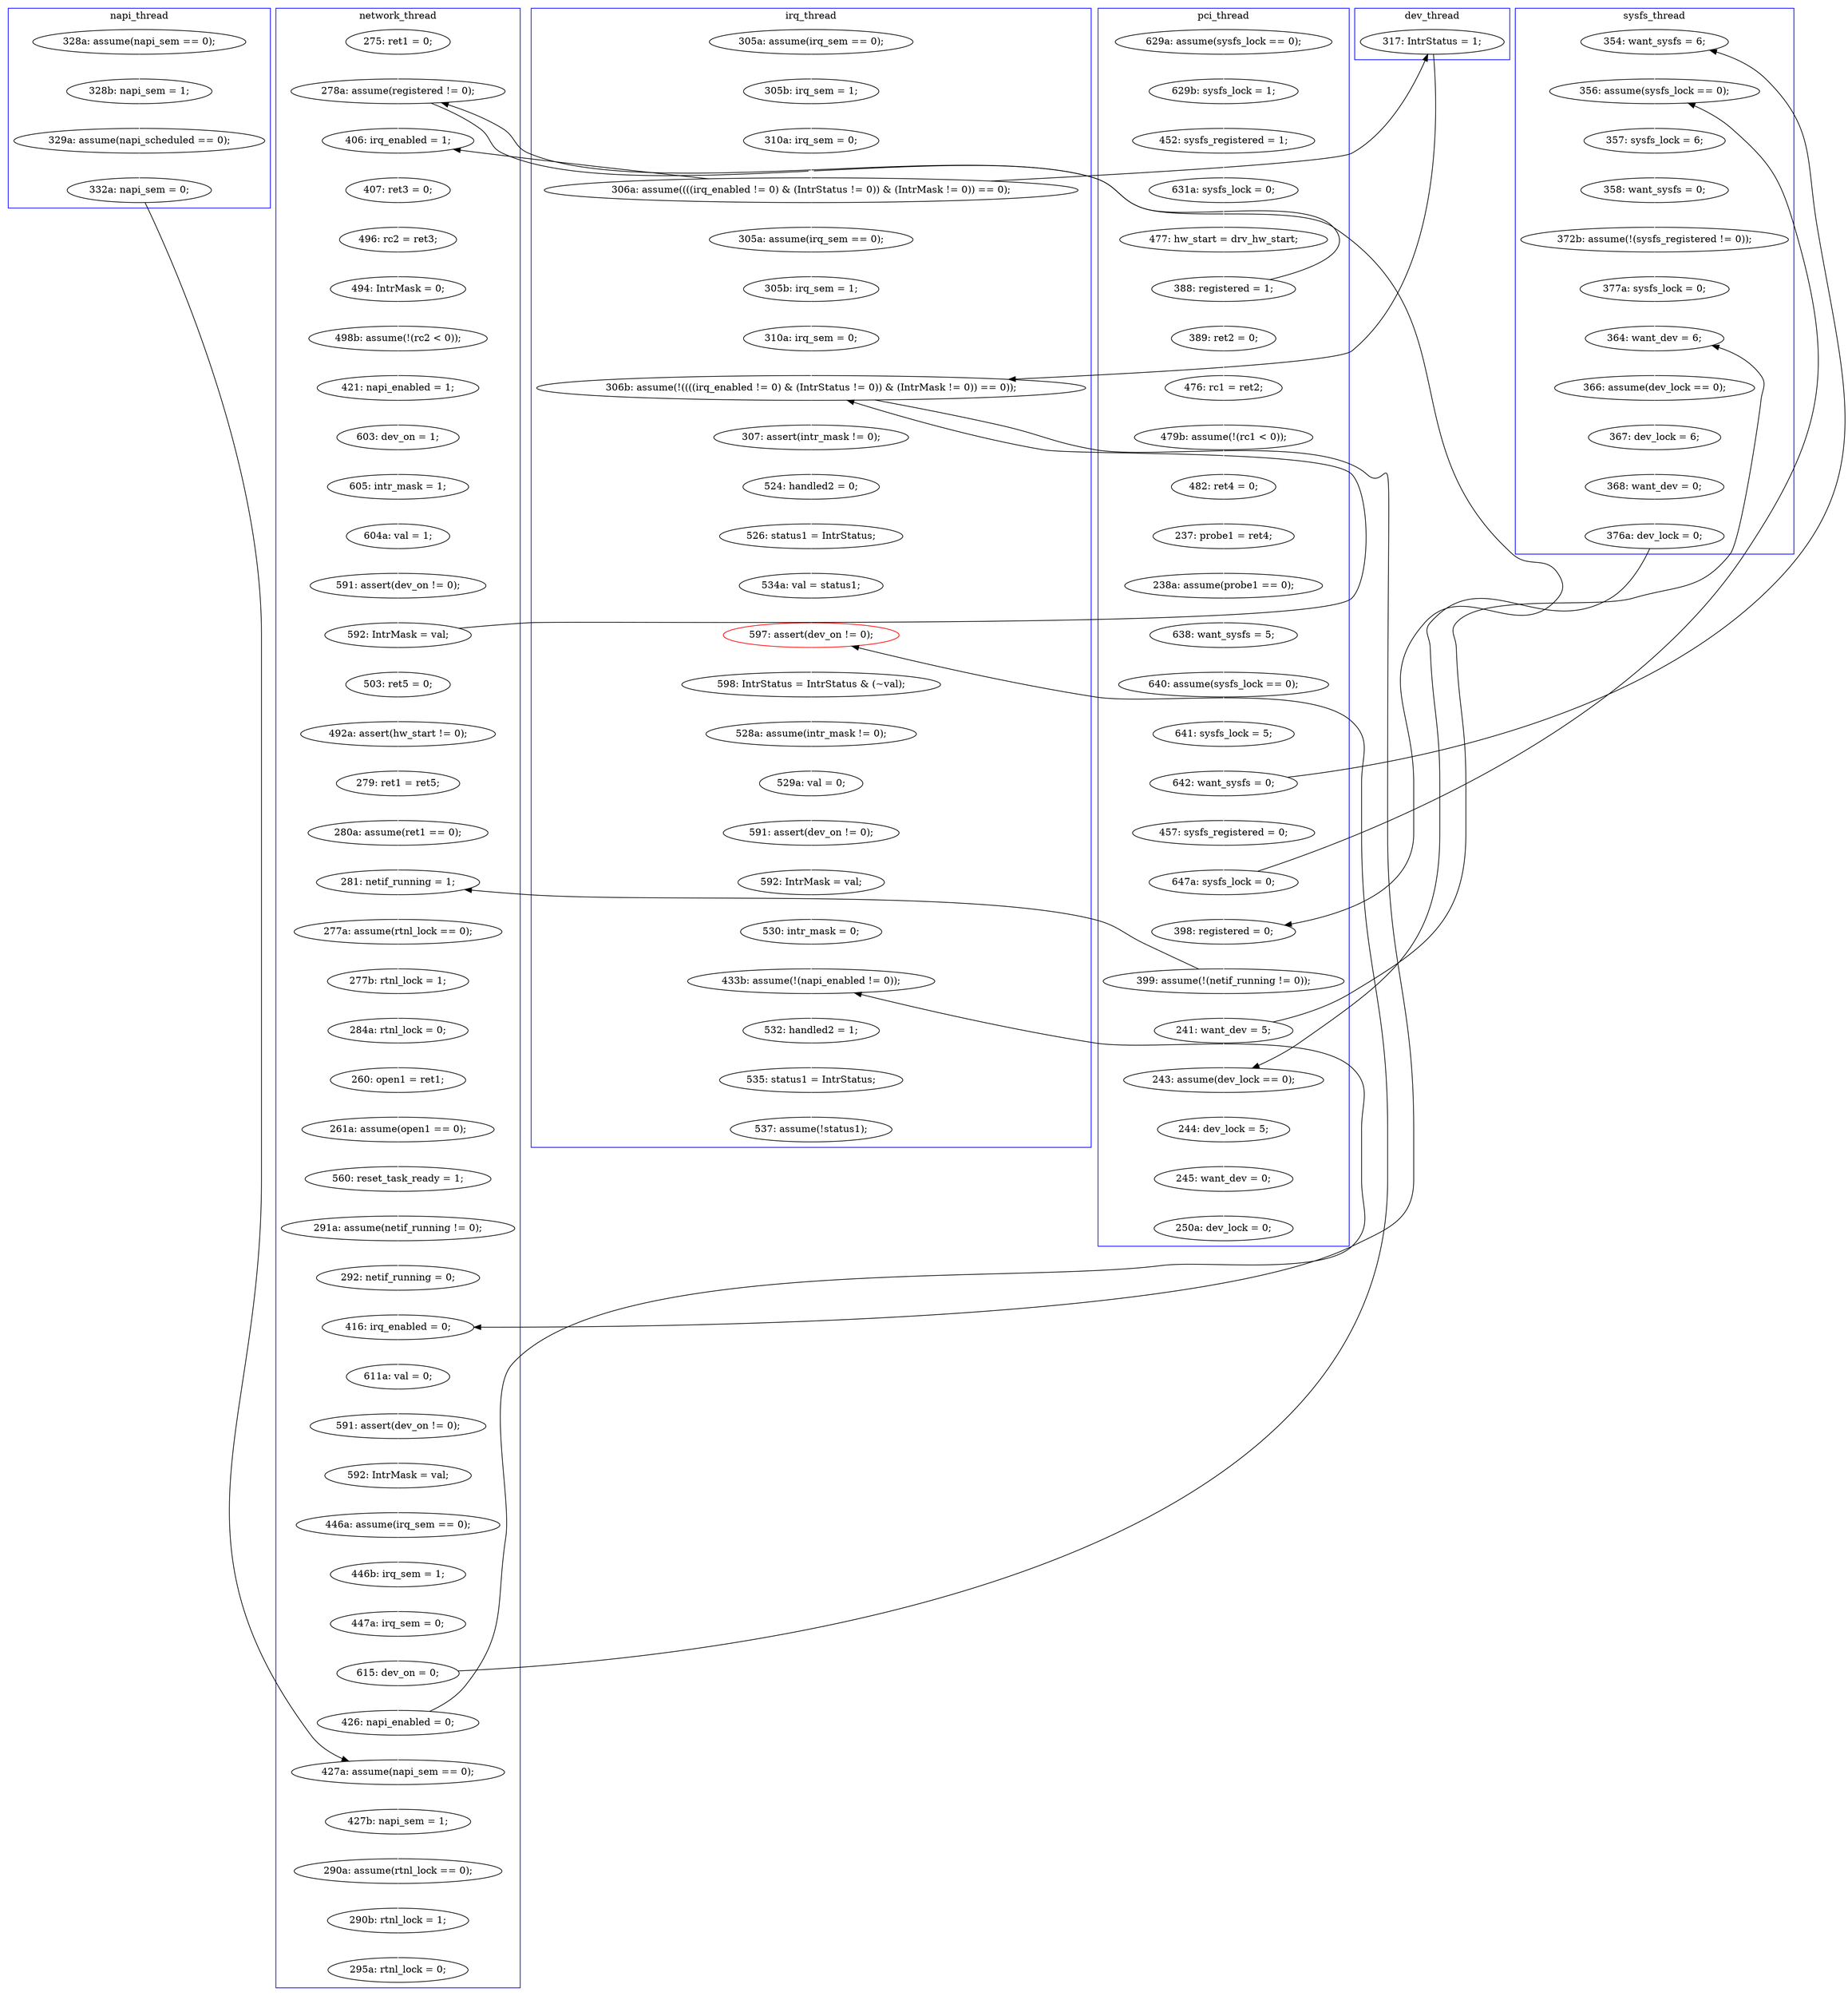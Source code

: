 digraph Counterexample {
	203 -> 204 [color = white, style = solid]
	204 -> 205 [color = white, style = solid]
	99 -> 100 [color = white, style = solid]
	165 -> 166 [color = white, style = solid]
	74 -> 77 [color = white, style = solid]
	134 -> 139 [color = black, style = solid, constraint = false]
	88 -> 98 [color = white, style = solid]
	235 -> 237 [color = white, style = solid]
	219 -> 220 [color = white, style = solid]
	150 -> 171 [color = black, style = solid, constraint = false]
	110 -> 114 [color = white, style = solid]
	213 -> 214 [color = white, style = solid]
	137 -> 171 [color = black, style = solid, constraint = false]
	67 -> 68 [color = white, style = solid]
	167 -> 168 [color = white, style = solid]
	154 -> 155 [color = white, style = solid]
	86 -> 106 [color = white, style = solid]
	186 -> 191 [color = white, style = solid]
	239 -> 240 [color = white, style = solid]
	247 -> 248 [color = white, style = solid]
	86 -> 119 [color = black, style = solid, constraint = false]
	133 -> 134 [color = white, style = solid]
	209 -> 214 [color = black, style = solid, constraint = false]
	150 -> 153 [color = white, style = solid]
	171 -> 227 [color = white, style = solid]
	153 -> 158 [color = white, style = solid]
	128 -> 131 [color = white, style = solid]
	68 -> 69 [color = white, style = solid]
	125 -> 128 [color = black, style = solid, constraint = false]
	67 -> 88 [color = black, style = solid, constraint = false]
	122 -> 123 [color = white, style = solid]
	146 -> 147 [color = white, style = solid]
	196 -> 209 [color = white, style = solid]
	62 -> 67 [color = white, style = solid]
	114 -> 115 [color = white, style = solid]
	207 -> 213 [color = white, style = solid]
	28 -> 29 [color = white, style = solid]
	60 -> 62 [color = white, style = solid]
	77 -> 83 [color = white, style = solid]
	85 -> 86 [color = white, style = solid]
	119 -> 121 [color = white, style = solid]
	127 -> 128 [color = white, style = solid]
	245 -> 247 [color = white, style = solid]
	72 -> 73 [color = white, style = solid]
	159 -> 162 [color = white, style = solid]
	73 -> 74 [color = white, style = solid]
	191 -> 195 [color = white, style = solid]
	162 -> 163 [color = white, style = solid]
	155 -> 196 [color = white, style = solid]
	83 -> 84 [color = white, style = solid]
	123 -> 126 [color = white, style = solid]
	147 -> 149 [color = white, style = solid]
	106 -> 110 [color = white, style = solid]
	98 -> 99 [color = white, style = solid]
	207 -> 239 [color = black, style = solid, constraint = false]
	205 -> 207 [color = white, style = solid]
	54 -> 55 [color = white, style = solid]
	38 -> 88 [color = white, style = solid]
	88 -> 114 [color = black, style = solid, constraint = false]
	215 -> 218 [color = white, style = solid]
	141 -> 157 [color = white, style = solid]
	115 -> 163 [color = black, style = solid, constraint = false]
	171 -> 191 [color = black, style = solid, constraint = false]
	158 -> 159 [color = white, style = solid]
	254 -> 256 [color = white, style = solid]
	125 -> 139 [color = white, style = solid]
	195 -> 198 [color = white, style = solid]
	243 -> 245 [color = white, style = solid]
	132 -> 133 [color = white, style = solid]
	104 -> 109 [color = white, style = solid]
	256 -> 257 [color = white, style = solid]
	41 -> 98 [color = black, style = solid, constraint = false]
	69 -> 72 [color = white, style = solid]
	131 -> 132 [color = white, style = solid]
	250 -> 254 [color = white, style = solid]
	173 -> 176 [color = white, style = solid]
	126 -> 127 [color = white, style = solid]
	218 -> 219 [color = white, style = solid]
	84 -> 85 [color = white, style = solid]
	227 -> 234 [color = white, style = solid]
	240 -> 243 [color = white, style = solid]
	169 -> 171 [color = white, style = solid]
	164 -> 165 [color = white, style = solid]
	248 -> 250 [color = white, style = solid]
	185 -> 186 [color = white, style = solid]
	35 -> 41 [color = white, style = solid]
	115 -> 125 [color = white, style = solid]
	199 -> 203 [color = white, style = solid]
	234 -> 235 [color = white, style = solid]
	41 -> 137 [color = black, style = solid, constraint = false]
	213 -> 254 [color = black, style = solid, constraint = false]
	41 -> 167 [color = white, style = solid]
	121 -> 122 [color = white, style = solid]
	102 -> 104 [color = white, style = solid]
	58 -> 60 [color = white, style = solid]
	149 -> 150 [color = white, style = solid]
	140 -> 141 [color = white, style = solid]
	110 -> 121 [color = black, style = solid, constraint = false]
	145 -> 146 [color = white, style = solid]
	100 -> 102 [color = white, style = solid]
	55 -> 58 [color = white, style = solid]
	29 -> 35 [color = white, style = solid]
	257 -> 270 [color = white, style = solid]
	168 -> 169 [color = white, style = solid]
	176 -> 180 [color = white, style = solid]
	109 -> 145 [color = white, style = solid]
	166 -> 173 [color = white, style = solid]
	198 -> 199 [color = white, style = solid]
	214 -> 215 [color = white, style = solid]
	237 -> 239 [color = white, style = solid]
	139 -> 140 [color = white, style = solid]
	180 -> 185 [color = white, style = solid]
	163 -> 164 [color = white, style = solid]
	subgraph cluster7 {
		label = dev_thread
		color = blue
		137  [label = "317: IntrStatus = 1;"]
	}
	subgraph cluster1 {
		label = pci_thread
		color = blue
		85  [label = "641: sysfs_lock = 5;"]
		73  [label = "482: ret4 = 0;"]
		140  [label = "244: dev_lock = 5;"]
		55  [label = "629b: sysfs_lock = 1;"]
		141  [label = "245: want_dev = 0;"]
		84  [label = "640: assume(sysfs_lock == 0);"]
		68  [label = "389: ret2 = 0;"]
		60  [label = "631a: sysfs_lock = 0;"]
		77  [label = "238a: assume(probe1 == 0);"]
		114  [label = "398: registered = 0;"]
		58  [label = "452: sysfs_registered = 1;"]
		54  [label = "629a: assume(sysfs_lock == 0);"]
		62  [label = "477: hw_start = drv_hw_start;"]
		106  [label = "457: sysfs_registered = 0;"]
		74  [label = "237: probe1 = ret4;"]
		139  [label = "243: assume(dev_lock == 0);"]
		83  [label = "638: want_sysfs = 5;"]
		115  [label = "399: assume(!(netif_running != 0));"]
		110  [label = "647a: sysfs_lock = 0;"]
		72  [label = "479b: assume(!(rc1 < 0));"]
		125  [label = "241: want_dev = 5;"]
		86  [label = "642: want_sysfs = 0;"]
		157  [label = "250a: dev_lock = 0;"]
		69  [label = "476: rc1 = ret2;"]
		67  [label = "388: registered = 1;"]
	}
	subgraph cluster6 {
		label = sysfs_thread
		color = blue
		132  [label = "367: dev_lock = 6;"]
		126  [label = "372b: assume(!(sysfs_registered != 0));"]
		119  [label = "354: want_sysfs = 6;"]
		134  [label = "376a: dev_lock = 0;"]
		121  [label = "356: assume(sysfs_lock == 0);"]
		122  [label = "357: sysfs_lock = 6;"]
		127  [label = "377a: sysfs_lock = 0;"]
		123  [label = "358: want_sysfs = 0;"]
		128  [label = "364: want_dev = 6;"]
		131  [label = "366: assume(dev_lock == 0);"]
		133  [label = "368: want_dev = 0;"]
	}
	subgraph cluster3 {
		label = irq_thread
		color = blue
		169  [label = "310a: irq_sem = 0;"]
		248  [label = "592: IntrMask = val;"]
		227  [label = "307: assert(intr_mask != 0);"]
		270  [label = "537: assume(!status1);"]
		28  [label = "305a: assume(irq_sem == 0);"]
		257  [label = "535: status1 = IntrStatus;"]
		237  [label = "534a: val = status1;"]
		29  [label = "305b: irq_sem = 1;"]
		243  [label = "528a: assume(intr_mask != 0);"]
		247  [label = "591: assert(dev_on != 0);"]
		239  [label = "597: assert(dev_on != 0);", color = red]
		171  [label = "306b: assume(!((((irq_enabled != 0) & (IntrStatus != 0)) & (IntrMask != 0)) == 0));"]
		41  [label = "306a: assume((((irq_enabled != 0) & (IntrStatus != 0)) & (IntrMask != 0)) == 0);"]
		235  [label = "526: status1 = IntrStatus;"]
		35  [label = "310a: irq_sem = 0;"]
		245  [label = "529a: val = 0;"]
		167  [label = "305a: assume(irq_sem == 0);"]
		168  [label = "305b: irq_sem = 1;"]
		250  [label = "530: intr_mask = 0;"]
		256  [label = "532: handled2 = 1;"]
		240  [label = "598: IntrStatus = IntrStatus & (~val);"]
		254  [label = "433b: assume(!(napi_enabled != 0));"]
		234  [label = "524: handled2 = 0;"]
	}
	subgraph cluster4 {
		label = napi_thread
		color = blue
		209  [label = "332a: napi_sem = 0;"]
		196  [label = "329a: assume(napi_scheduled == 0);"]
		154  [label = "328a: assume(napi_sem == 0);"]
		155  [label = "328b: napi_sem = 1;"]
	}
	subgraph cluster2 {
		label = network_thread
		color = blue
		166  [label = "284a: rtnl_lock = 0;"]
		100  [label = "496: rc2 = ret3;"]
		150  [label = "592: IntrMask = val;"]
		109  [label = "421: napi_enabled = 1;"]
		205  [label = "447a: irq_sem = 0;"]
		146  [label = "605: intr_mask = 1;"]
		159  [label = "279: ret1 = ret5;"]
		199  [label = "592: IntrMask = val;"]
		104  [label = "498b: assume(!(rc2 < 0));"]
		38  [label = "275: ret1 = 0;"]
		215  [label = "427b: napi_sem = 1;"]
		213  [label = "426: napi_enabled = 0;"]
		158  [label = "492a: assert(hw_start != 0);"]
		218  [label = "290a: assume(rtnl_lock == 0);"]
		163  [label = "281: netif_running = 1;"]
		173  [label = "260: open1 = ret1;"]
		88  [label = "278a: assume(registered != 0);"]
		162  [label = "280a: assume(ret1 == 0);"]
		195  [label = "611a: val = 0;"]
		204  [label = "446b: irq_sem = 1;"]
		145  [label = "603: dev_on = 1;"]
		207  [label = "615: dev_on = 0;"]
		149  [label = "591: assert(dev_on != 0);"]
		214  [label = "427a: assume(napi_sem == 0);"]
		99  [label = "407: ret3 = 0;"]
		186  [label = "292: netif_running = 0;"]
		176  [label = "261a: assume(open1 == 0);"]
		198  [label = "591: assert(dev_on != 0);"]
		180  [label = "560: reset_task_ready = 1;"]
		164  [label = "277a: assume(rtnl_lock == 0);"]
		219  [label = "290b: rtnl_lock = 1;"]
		185  [label = "291a: assume(netif_running != 0);"]
		102  [label = "494: IntrMask = 0;"]
		191  [label = "416: irq_enabled = 0;"]
		153  [label = "503: ret5 = 0;"]
		203  [label = "446a: assume(irq_sem == 0);"]
		147  [label = "604a: val = 1;"]
		98  [label = "406: irq_enabled = 1;"]
		165  [label = "277b: rtnl_lock = 1;"]
		220  [label = "295a: rtnl_lock = 0;"]
	}
}